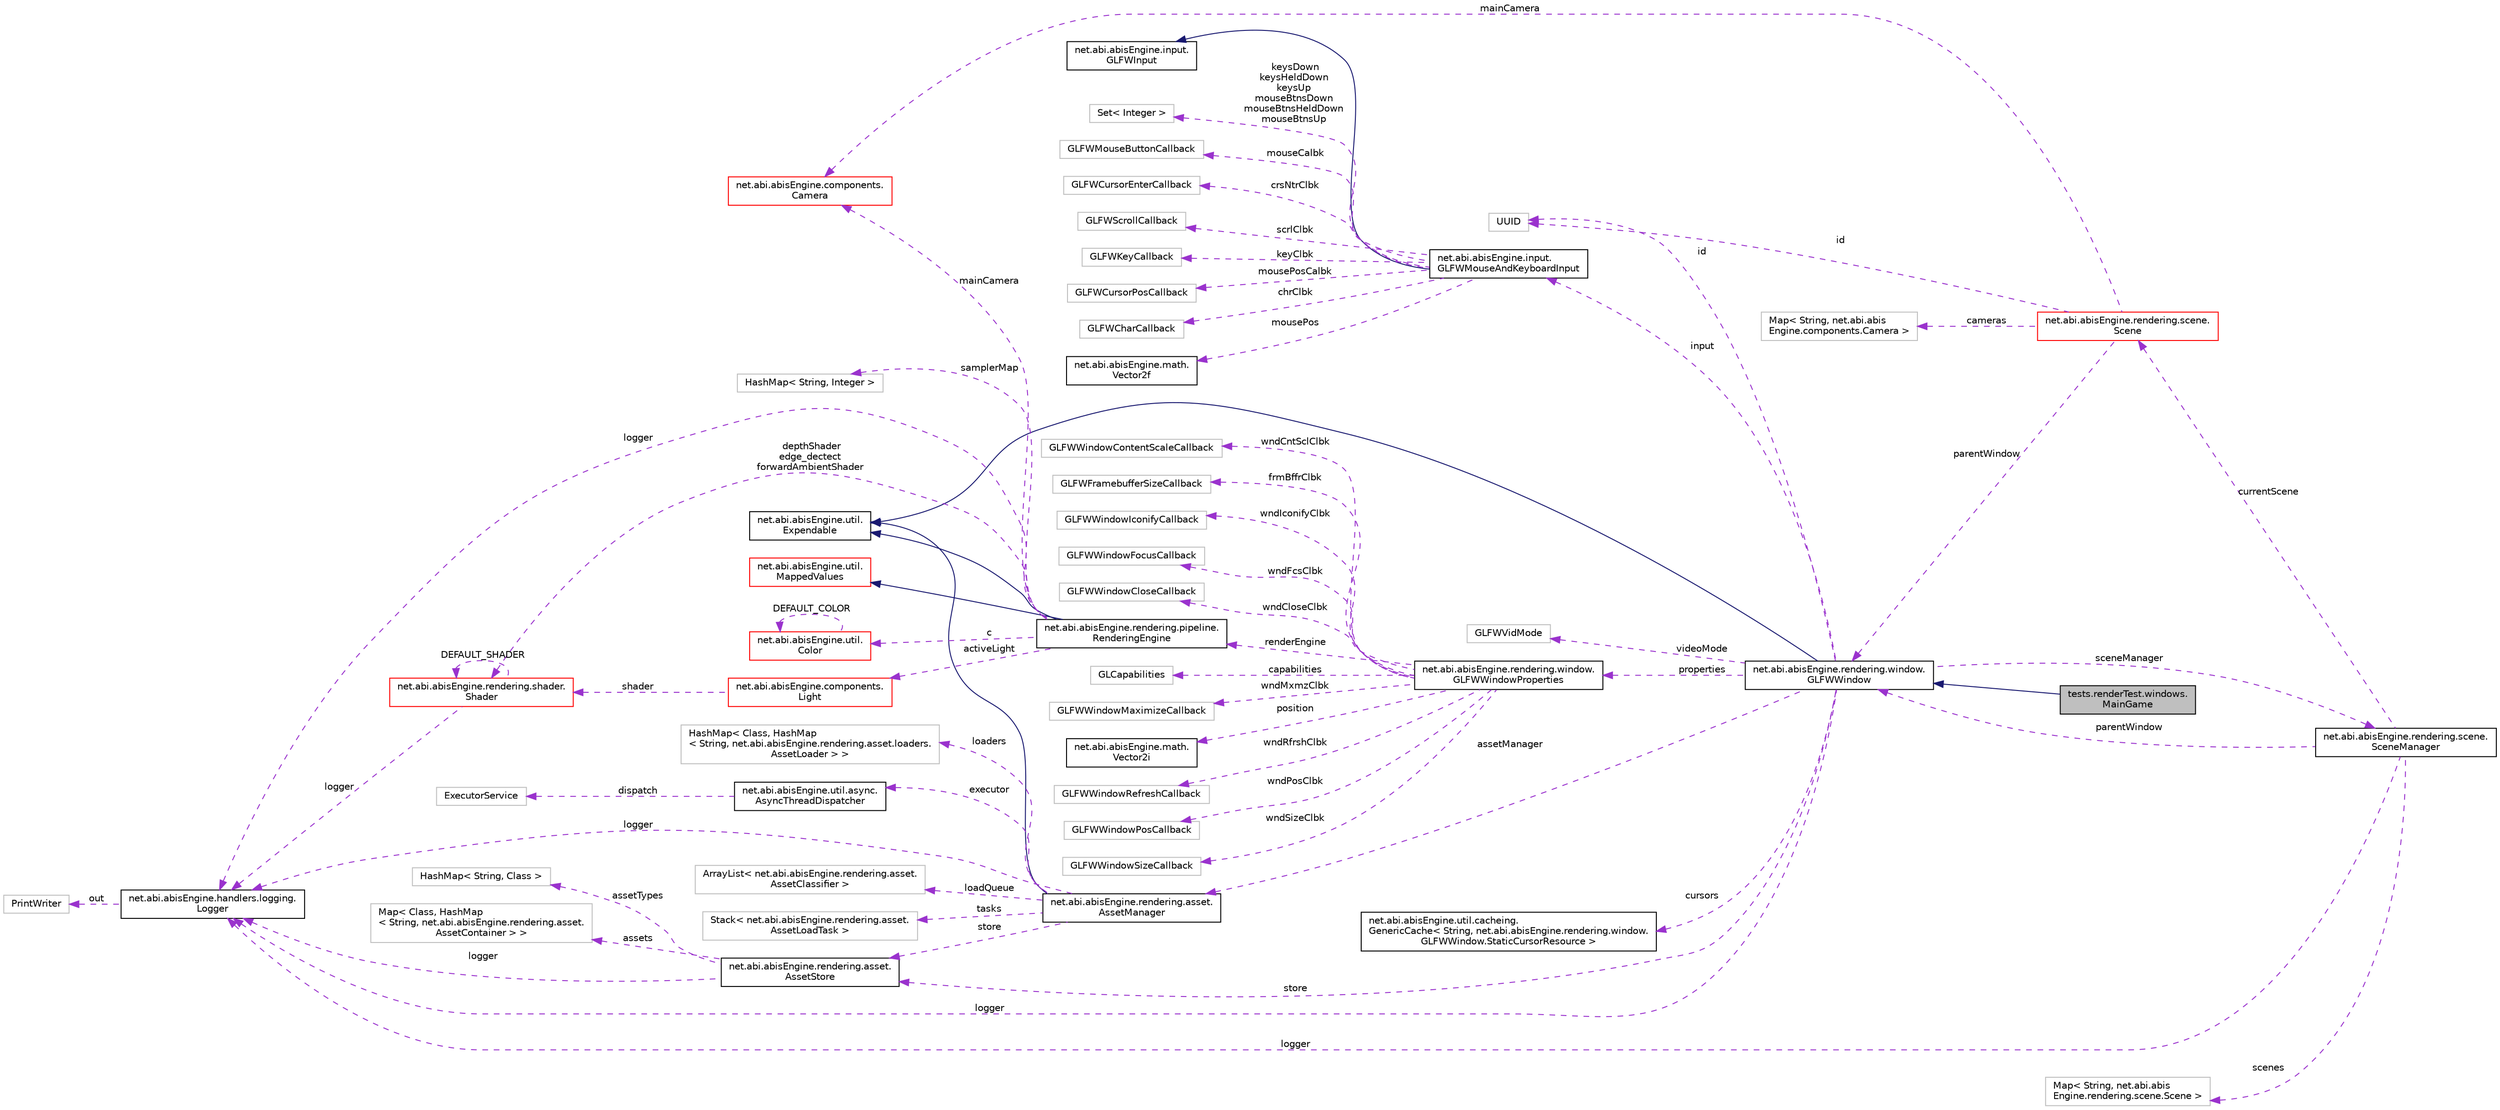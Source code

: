 digraph "tests.renderTest.windows.MainGame"
{
 // LATEX_PDF_SIZE
  edge [fontname="Helvetica",fontsize="10",labelfontname="Helvetica",labelfontsize="10"];
  node [fontname="Helvetica",fontsize="10",shape=record];
  rankdir="LR";
  Node1 [label="tests.renderTest.windows.\lMainGame",height=0.2,width=0.4,color="black", fillcolor="grey75", style="filled", fontcolor="black",tooltip=" "];
  Node2 -> Node1 [dir="back",color="midnightblue",fontsize="10",style="solid",fontname="Helvetica"];
  Node2 [label="net.abi.abisEngine.rendering.window.\lGLFWWindow",height=0.2,width=0.4,color="black", fillcolor="white", style="filled",URL="$d9/d77/classnet_1_1abi_1_1abis_engine_1_1rendering_1_1window_1_1_g_l_f_w_window.html",tooltip=" "];
  Node3 -> Node2 [dir="back",color="midnightblue",fontsize="10",style="solid",fontname="Helvetica"];
  Node3 [label="net.abi.abisEngine.util.\lExpendable",height=0.2,width=0.4,color="black", fillcolor="white", style="filled",URL="$dd/d27/interfacenet_1_1abi_1_1abis_engine_1_1util_1_1_expendable.html",tooltip=" "];
  Node4 -> Node2 [dir="back",color="darkorchid3",fontsize="10",style="dashed",label=" input" ,fontname="Helvetica"];
  Node4 [label="net.abi.abisEngine.input.\lGLFWMouseAndKeyboardInput",height=0.2,width=0.4,color="black", fillcolor="white", style="filled",URL="$d8/d8a/classnet_1_1abi_1_1abis_engine_1_1input_1_1_g_l_f_w_mouse_and_keyboard_input.html",tooltip=" "];
  Node5 -> Node4 [dir="back",color="midnightblue",fontsize="10",style="solid",fontname="Helvetica"];
  Node5 [label="net.abi.abisEngine.input.\lGLFWInput",height=0.2,width=0.4,color="black", fillcolor="white", style="filled",URL="$d3/d9b/classnet_1_1abi_1_1abis_engine_1_1input_1_1_g_l_f_w_input.html",tooltip=" "];
  Node6 -> Node4 [dir="back",color="darkorchid3",fontsize="10",style="dashed",label=" keysDown\nkeysHeldDown\nkeysUp\nmouseBtnsDown\nmouseBtnsHeldDown\nmouseBtnsUp" ,fontname="Helvetica"];
  Node6 [label="Set\< Integer \>",height=0.2,width=0.4,color="grey75", fillcolor="white", style="filled",tooltip=" "];
  Node7 -> Node4 [dir="back",color="darkorchid3",fontsize="10",style="dashed",label=" mouseCalbk" ,fontname="Helvetica"];
  Node7 [label="GLFWMouseButtonCallback",height=0.2,width=0.4,color="grey75", fillcolor="white", style="filled",tooltip=" "];
  Node8 -> Node4 [dir="back",color="darkorchid3",fontsize="10",style="dashed",label=" crsNtrClbk" ,fontname="Helvetica"];
  Node8 [label="GLFWCursorEnterCallback",height=0.2,width=0.4,color="grey75", fillcolor="white", style="filled",tooltip=" "];
  Node9 -> Node4 [dir="back",color="darkorchid3",fontsize="10",style="dashed",label=" scrlClbk" ,fontname="Helvetica"];
  Node9 [label="GLFWScrollCallback",height=0.2,width=0.4,color="grey75", fillcolor="white", style="filled",tooltip=" "];
  Node10 -> Node4 [dir="back",color="darkorchid3",fontsize="10",style="dashed",label=" keyClbk" ,fontname="Helvetica"];
  Node10 [label="GLFWKeyCallback",height=0.2,width=0.4,color="grey75", fillcolor="white", style="filled",tooltip=" "];
  Node11 -> Node4 [dir="back",color="darkorchid3",fontsize="10",style="dashed",label=" mousePosCalbk" ,fontname="Helvetica"];
  Node11 [label="GLFWCursorPosCallback",height=0.2,width=0.4,color="grey75", fillcolor="white", style="filled",tooltip=" "];
  Node12 -> Node4 [dir="back",color="darkorchid3",fontsize="10",style="dashed",label=" chrClbk" ,fontname="Helvetica"];
  Node12 [label="GLFWCharCallback",height=0.2,width=0.4,color="grey75", fillcolor="white", style="filled",tooltip=" "];
  Node13 -> Node4 [dir="back",color="darkorchid3",fontsize="10",style="dashed",label=" mousePos" ,fontname="Helvetica"];
  Node13 [label="net.abi.abisEngine.math.\lVector2f",height=0.2,width=0.4,color="black", fillcolor="white", style="filled",URL="$dc/db9/classnet_1_1abi_1_1abis_engine_1_1math_1_1_vector2f.html",tooltip=" "];
  Node14 -> Node2 [dir="back",color="darkorchid3",fontsize="10",style="dashed",label=" store" ,fontname="Helvetica"];
  Node14 [label="net.abi.abisEngine.rendering.asset.\lAssetStore",height=0.2,width=0.4,color="black", fillcolor="white", style="filled",URL="$d0/dfb/classnet_1_1abi_1_1abis_engine_1_1rendering_1_1asset_1_1_asset_store.html",tooltip=" "];
  Node15 -> Node14 [dir="back",color="darkorchid3",fontsize="10",style="dashed",label=" assetTypes" ,fontname="Helvetica"];
  Node15 [label="HashMap\< String, Class \>",height=0.2,width=0.4,color="grey75", fillcolor="white", style="filled",tooltip=" "];
  Node16 -> Node14 [dir="back",color="darkorchid3",fontsize="10",style="dashed",label=" assets" ,fontname="Helvetica"];
  Node16 [label="Map\< Class, HashMap\l\< String, net.abi.abisEngine.rendering.asset.\lAssetContainer \> \>",height=0.2,width=0.4,color="grey75", fillcolor="white", style="filled",tooltip=" "];
  Node17 -> Node14 [dir="back",color="darkorchid3",fontsize="10",style="dashed",label=" logger" ,fontname="Helvetica"];
  Node17 [label="net.abi.abisEngine.handlers.logging.\lLogger",height=0.2,width=0.4,color="black", fillcolor="white", style="filled",URL="$d1/d70/classnet_1_1abi_1_1abis_engine_1_1handlers_1_1logging_1_1_logger.html",tooltip=" "];
  Node18 -> Node17 [dir="back",color="darkorchid3",fontsize="10",style="dashed",label=" out" ,fontname="Helvetica"];
  Node18 [label="PrintWriter",height=0.2,width=0.4,color="grey75", fillcolor="white", style="filled",tooltip=" "];
  Node19 -> Node2 [dir="back",color="darkorchid3",fontsize="10",style="dashed",label=" assetManager" ,fontname="Helvetica"];
  Node19 [label="net.abi.abisEngine.rendering.asset.\lAssetManager",height=0.2,width=0.4,color="black", fillcolor="white", style="filled",URL="$d1/d92/classnet_1_1abi_1_1abis_engine_1_1rendering_1_1asset_1_1_asset_manager.html",tooltip=" "];
  Node3 -> Node19 [dir="back",color="midnightblue",fontsize="10",style="solid",fontname="Helvetica"];
  Node20 -> Node19 [dir="back",color="darkorchid3",fontsize="10",style="dashed",label=" loadQueue" ,fontname="Helvetica"];
  Node20 [label="ArrayList\< net.abi.abisEngine.rendering.asset.\lAssetClassifier \>",height=0.2,width=0.4,color="grey75", fillcolor="white", style="filled",tooltip=" "];
  Node21 -> Node19 [dir="back",color="darkorchid3",fontsize="10",style="dashed",label=" tasks" ,fontname="Helvetica"];
  Node21 [label="Stack\< net.abi.abisEngine.rendering.asset.\lAssetLoadTask \>",height=0.2,width=0.4,color="grey75", fillcolor="white", style="filled",tooltip=" "];
  Node22 -> Node19 [dir="back",color="darkorchid3",fontsize="10",style="dashed",label=" loaders" ,fontname="Helvetica"];
  Node22 [label="HashMap\< Class, HashMap\l\< String, net.abi.abisEngine.rendering.asset.loaders.\lAssetLoader \> \>",height=0.2,width=0.4,color="grey75", fillcolor="white", style="filled",tooltip=" "];
  Node14 -> Node19 [dir="back",color="darkorchid3",fontsize="10",style="dashed",label=" store" ,fontname="Helvetica"];
  Node17 -> Node19 [dir="back",color="darkorchid3",fontsize="10",style="dashed",label=" logger" ,fontname="Helvetica"];
  Node23 -> Node19 [dir="back",color="darkorchid3",fontsize="10",style="dashed",label=" executor" ,fontname="Helvetica"];
  Node23 [label="net.abi.abisEngine.util.async.\lAsyncThreadDispatcher",height=0.2,width=0.4,color="black", fillcolor="white", style="filled",URL="$d8/dd7/classnet_1_1abi_1_1abis_engine_1_1util_1_1async_1_1_async_thread_dispatcher.html",tooltip=" "];
  Node24 -> Node23 [dir="back",color="darkorchid3",fontsize="10",style="dashed",label=" dispatch" ,fontname="Helvetica"];
  Node24 [label="ExecutorService",height=0.2,width=0.4,color="grey75", fillcolor="white", style="filled",tooltip=" "];
  Node25 -> Node2 [dir="back",color="darkorchid3",fontsize="10",style="dashed",label=" id" ,fontname="Helvetica"];
  Node25 [label="UUID",height=0.2,width=0.4,color="grey75", fillcolor="white", style="filled",tooltip=" "];
  Node17 -> Node2 [dir="back",color="darkorchid3",fontsize="10",style="dashed",label=" logger" ,fontname="Helvetica"];
  Node26 -> Node2 [dir="back",color="darkorchid3",fontsize="10",style="dashed",label=" videoMode" ,fontname="Helvetica"];
  Node26 [label="GLFWVidMode",height=0.2,width=0.4,color="grey75", fillcolor="white", style="filled",tooltip=" "];
  Node27 -> Node2 [dir="back",color="darkorchid3",fontsize="10",style="dashed",label=" properties" ,fontname="Helvetica"];
  Node27 [label="net.abi.abisEngine.rendering.window.\lGLFWWindowProperties",height=0.2,width=0.4,color="black", fillcolor="white", style="filled",URL="$d8/d55/classnet_1_1abi_1_1abis_engine_1_1rendering_1_1window_1_1_g_l_f_w_window_properties.html",tooltip=" "];
  Node28 -> Node27 [dir="back",color="darkorchid3",fontsize="10",style="dashed",label=" wndMxmzClbk" ,fontname="Helvetica"];
  Node28 [label="GLFWWindowMaximizeCallback",height=0.2,width=0.4,color="grey75", fillcolor="white", style="filled",tooltip=" "];
  Node29 -> Node27 [dir="back",color="darkorchid3",fontsize="10",style="dashed",label=" position" ,fontname="Helvetica"];
  Node29 [label="net.abi.abisEngine.math.\lVector2i",height=0.2,width=0.4,color="black", fillcolor="white", style="filled",URL="$d9/da1/classnet_1_1abi_1_1abis_engine_1_1math_1_1_vector2i.html",tooltip=" "];
  Node30 -> Node27 [dir="back",color="darkorchid3",fontsize="10",style="dashed",label=" wndRfrshClbk" ,fontname="Helvetica"];
  Node30 [label="GLFWWindowRefreshCallback",height=0.2,width=0.4,color="grey75", fillcolor="white", style="filled",tooltip=" "];
  Node31 -> Node27 [dir="back",color="darkorchid3",fontsize="10",style="dashed",label=" wndPosClbk" ,fontname="Helvetica"];
  Node31 [label="GLFWWindowPosCallback",height=0.2,width=0.4,color="grey75", fillcolor="white", style="filled",tooltip=" "];
  Node32 -> Node27 [dir="back",color="darkorchid3",fontsize="10",style="dashed",label=" wndSizeClbk" ,fontname="Helvetica"];
  Node32 [label="GLFWWindowSizeCallback",height=0.2,width=0.4,color="grey75", fillcolor="white", style="filled",tooltip=" "];
  Node33 -> Node27 [dir="back",color="darkorchid3",fontsize="10",style="dashed",label=" wndCntSclClbk" ,fontname="Helvetica"];
  Node33 [label="GLFWWindowContentScaleCallback",height=0.2,width=0.4,color="grey75", fillcolor="white", style="filled",tooltip=" "];
  Node34 -> Node27 [dir="back",color="darkorchid3",fontsize="10",style="dashed",label=" frmBffrClbk" ,fontname="Helvetica"];
  Node34 [label="GLFWFramebufferSizeCallback",height=0.2,width=0.4,color="grey75", fillcolor="white", style="filled",tooltip=" "];
  Node35 -> Node27 [dir="back",color="darkorchid3",fontsize="10",style="dashed",label=" renderEngine" ,fontname="Helvetica"];
  Node35 [label="net.abi.abisEngine.rendering.pipeline.\lRenderingEngine",height=0.2,width=0.4,color="black", fillcolor="white", style="filled",URL="$d1/dee/classnet_1_1abi_1_1abis_engine_1_1rendering_1_1pipeline_1_1_rendering_engine.html",tooltip=" "];
  Node36 -> Node35 [dir="back",color="midnightblue",fontsize="10",style="solid",fontname="Helvetica"];
  Node36 [label="net.abi.abisEngine.util.\lMappedValues",height=0.2,width=0.4,color="red", fillcolor="white", style="filled",URL="$db/de9/classnet_1_1abi_1_1abis_engine_1_1util_1_1_mapped_values.html",tooltip=" "];
  Node3 -> Node35 [dir="back",color="midnightblue",fontsize="10",style="solid",fontname="Helvetica"];
  Node39 -> Node35 [dir="back",color="darkorchid3",fontsize="10",style="dashed",label=" c" ,fontname="Helvetica"];
  Node39 [label="net.abi.abisEngine.util.\lColor",height=0.2,width=0.4,color="red", fillcolor="white", style="filled",URL="$d7/d0a/classnet_1_1abi_1_1abis_engine_1_1util_1_1_color.html",tooltip=" "];
  Node39 -> Node39 [dir="back",color="darkorchid3",fontsize="10",style="dashed",label=" DEFAULT_COLOR" ,fontname="Helvetica"];
  Node41 -> Node35 [dir="back",color="darkorchid3",fontsize="10",style="dashed",label=" activeLight" ,fontname="Helvetica"];
  Node41 [label="net.abi.abisEngine.components.\lLight",height=0.2,width=0.4,color="red", fillcolor="white", style="filled",URL="$d8/d7a/classnet_1_1abi_1_1abis_engine_1_1components_1_1_light.html",tooltip=" "];
  Node55 -> Node41 [dir="back",color="darkorchid3",fontsize="10",style="dashed",label=" shader" ,fontname="Helvetica"];
  Node55 [label="net.abi.abisEngine.rendering.shader.\lShader",height=0.2,width=0.4,color="red", fillcolor="white", style="filled",URL="$da/dff/classnet_1_1abi_1_1abis_engine_1_1rendering_1_1shader_1_1_shader.html",tooltip=" "];
  Node17 -> Node55 [dir="back",color="darkorchid3",fontsize="10",style="dashed",label=" logger" ,fontname="Helvetica"];
  Node55 -> Node55 [dir="back",color="darkorchid3",fontsize="10",style="dashed",label=" DEFAULT_SHADER" ,fontname="Helvetica"];
  Node17 -> Node35 [dir="back",color="darkorchid3",fontsize="10",style="dashed",label=" logger" ,fontname="Helvetica"];
  Node50 -> Node35 [dir="back",color="darkorchid3",fontsize="10",style="dashed",label=" mainCamera" ,fontname="Helvetica"];
  Node50 [label="net.abi.abisEngine.components.\lCamera",height=0.2,width=0.4,color="red", fillcolor="white", style="filled",URL="$de/d64/classnet_1_1abi_1_1abis_engine_1_1components_1_1_camera.html",tooltip=" "];
  Node55 -> Node35 [dir="back",color="darkorchid3",fontsize="10",style="dashed",label=" depthShader\nedge_dectect\nforwardAmbientShader" ,fontname="Helvetica"];
  Node69 -> Node35 [dir="back",color="darkorchid3",fontsize="10",style="dashed",label=" samplerMap" ,fontname="Helvetica"];
  Node69 [label="HashMap\< String, Integer \>",height=0.2,width=0.4,color="grey75", fillcolor="white", style="filled",tooltip=" "];
  Node70 -> Node27 [dir="back",color="darkorchid3",fontsize="10",style="dashed",label=" wndIconifyClbk" ,fontname="Helvetica"];
  Node70 [label="GLFWWindowIconifyCallback",height=0.2,width=0.4,color="grey75", fillcolor="white", style="filled",tooltip=" "];
  Node71 -> Node27 [dir="back",color="darkorchid3",fontsize="10",style="dashed",label=" wndFcsClbk" ,fontname="Helvetica"];
  Node71 [label="GLFWWindowFocusCallback",height=0.2,width=0.4,color="grey75", fillcolor="white", style="filled",tooltip=" "];
  Node72 -> Node27 [dir="back",color="darkorchid3",fontsize="10",style="dashed",label=" wndCloseClbk" ,fontname="Helvetica"];
  Node72 [label="GLFWWindowCloseCallback",height=0.2,width=0.4,color="grey75", fillcolor="white", style="filled",tooltip=" "];
  Node73 -> Node27 [dir="back",color="darkorchid3",fontsize="10",style="dashed",label=" capabilities" ,fontname="Helvetica"];
  Node73 [label="GLCapabilities",height=0.2,width=0.4,color="grey75", fillcolor="white", style="filled",tooltip=" "];
  Node74 -> Node2 [dir="back",color="darkorchid3",fontsize="10",style="dashed",label=" sceneManager" ,fontname="Helvetica"];
  Node74 [label="net.abi.abisEngine.rendering.scene.\lSceneManager",height=0.2,width=0.4,color="black", fillcolor="white", style="filled",URL="$da/df9/classnet_1_1abi_1_1abis_engine_1_1rendering_1_1scene_1_1_scene_manager.html",tooltip=" "];
  Node47 -> Node74 [dir="back",color="darkorchid3",fontsize="10",style="dashed",label=" currentScene" ,fontname="Helvetica"];
  Node47 [label="net.abi.abisEngine.rendering.scene.\lScene",height=0.2,width=0.4,color="red", fillcolor="white", style="filled",URL="$d4/d7f/classnet_1_1abi_1_1abis_engine_1_1rendering_1_1scene_1_1_scene.html",tooltip=" "];
  Node2 -> Node47 [dir="back",color="darkorchid3",fontsize="10",style="dashed",label=" parentWindow" ,fontname="Helvetica"];
  Node48 -> Node47 [dir="back",color="darkorchid3",fontsize="10",style="dashed",label=" cameras" ,fontname="Helvetica"];
  Node48 [label="Map\< String, net.abi.abis\lEngine.components.Camera \>",height=0.2,width=0.4,color="grey75", fillcolor="white", style="filled",tooltip=" "];
  Node25 -> Node47 [dir="back",color="darkorchid3",fontsize="10",style="dashed",label=" id" ,fontname="Helvetica"];
  Node50 -> Node47 [dir="back",color="darkorchid3",fontsize="10",style="dashed",label=" mainCamera" ,fontname="Helvetica"];
  Node2 -> Node74 [dir="back",color="darkorchid3",fontsize="10",style="dashed",label=" parentWindow" ,fontname="Helvetica"];
  Node17 -> Node74 [dir="back",color="darkorchid3",fontsize="10",style="dashed",label=" logger" ,fontname="Helvetica"];
  Node75 -> Node74 [dir="back",color="darkorchid3",fontsize="10",style="dashed",label=" scenes" ,fontname="Helvetica"];
  Node75 [label="Map\< String, net.abi.abis\lEngine.rendering.scene.Scene \>",height=0.2,width=0.4,color="grey75", fillcolor="white", style="filled",tooltip=" "];
  Node76 -> Node2 [dir="back",color="darkorchid3",fontsize="10",style="dashed",label=" cursors" ,fontname="Helvetica"];
  Node76 [label="net.abi.abisEngine.util.cacheing.\lGenericCache\< String, net.abi.abisEngine.rendering.window.\lGLFWWindow.StaticCursorResource \>",height=0.2,width=0.4,color="black", fillcolor="white", style="filled",URL="$d2/dbf/classnet_1_1abi_1_1abis_engine_1_1util_1_1cacheing_1_1_generic_cache.html",tooltip=" "];
}
